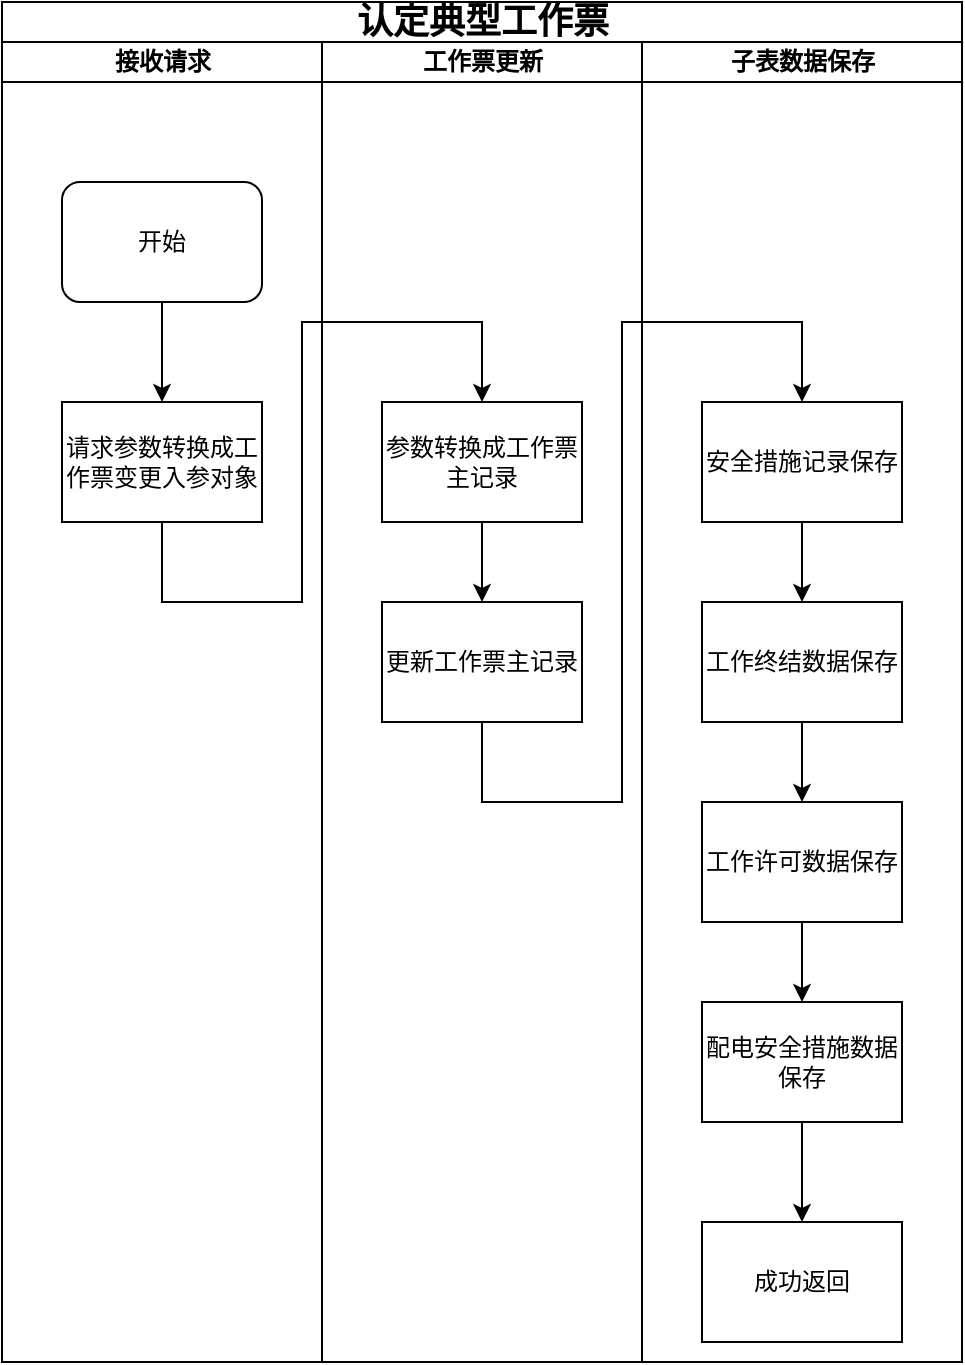 <mxfile version="26.2.13">
  <diagram name="第 1 页" id="U57tICD2CITDl4AS0cyM">
    <mxGraphModel dx="1044" dy="562" grid="1" gridSize="10" guides="1" tooltips="1" connect="1" arrows="1" fold="1" page="1" pageScale="1" pageWidth="827" pageHeight="1169" math="0" shadow="0">
      <root>
        <mxCell id="0" />
        <mxCell id="1" parent="0" />
        <mxCell id="lVtODfRwxcwSxJqgrVjz-1" value="&lt;span style=&quot;font-size: 18px;&quot;&gt;认定典型工作票&lt;/span&gt;" style="swimlane;html=1;childLayout=stackLayout;startSize=20;rounded=0;shadow=0;labelBackgroundColor=none;strokeWidth=1;fontFamily=Verdana;fontSize=8;align=center;" vertex="1" parent="1">
          <mxGeometry x="70" y="40" width="480" height="680" as="geometry" />
        </mxCell>
        <mxCell id="lVtODfRwxcwSxJqgrVjz-2" value="接收请求" style="swimlane;html=1;startSize=20;" vertex="1" parent="lVtODfRwxcwSxJqgrVjz-1">
          <mxGeometry y="20" width="160" height="660" as="geometry">
            <mxRectangle y="20" width="40" height="730" as="alternateBounds" />
          </mxGeometry>
        </mxCell>
        <mxCell id="lVtODfRwxcwSxJqgrVjz-3" value="&lt;font style=&quot;font-size: 12px;&quot;&gt;开始&lt;/font&gt;" style="rounded=1;whiteSpace=wrap;html=1;shadow=0;labelBackgroundColor=none;strokeWidth=1;fontFamily=Verdana;fontSize=8;align=center;" vertex="1" parent="lVtODfRwxcwSxJqgrVjz-2">
          <mxGeometry x="30" y="70" width="100" height="60" as="geometry" />
        </mxCell>
        <mxCell id="lVtODfRwxcwSxJqgrVjz-4" value="&lt;span style=&quot;font-size: 12px;&quot;&gt;请求参数转换成工作票变更入参对象&lt;/span&gt;" style="whiteSpace=wrap;html=1;fontSize=8;fontFamily=Verdana;rounded=0;shadow=0;labelBackgroundColor=none;strokeWidth=1;" vertex="1" parent="lVtODfRwxcwSxJqgrVjz-2">
          <mxGeometry x="30" y="180" width="100" height="60" as="geometry" />
        </mxCell>
        <mxCell id="lVtODfRwxcwSxJqgrVjz-5" style="edgeStyle=orthogonalEdgeStyle;rounded=0;orthogonalLoop=1;jettySize=auto;html=1;exitX=0.5;exitY=1;exitDx=0;exitDy=0;entryX=0.5;entryY=0;entryDx=0;entryDy=0;" edge="1" parent="lVtODfRwxcwSxJqgrVjz-2" source="lVtODfRwxcwSxJqgrVjz-3" target="lVtODfRwxcwSxJqgrVjz-4">
          <mxGeometry relative="1" as="geometry">
            <Array as="points">
              <mxPoint x="80" y="160" />
              <mxPoint x="80" y="160" />
            </Array>
          </mxGeometry>
        </mxCell>
        <mxCell id="lVtODfRwxcwSxJqgrVjz-6" value="工作票更新" style="swimlane;html=1;startSize=20;" vertex="1" parent="lVtODfRwxcwSxJqgrVjz-1">
          <mxGeometry x="160" y="20" width="160" height="660" as="geometry" />
        </mxCell>
        <mxCell id="lVtODfRwxcwSxJqgrVjz-7" style="edgeStyle=orthogonalEdgeStyle;rounded=0;orthogonalLoop=1;jettySize=auto;html=1;exitX=0.5;exitY=1;exitDx=0;exitDy=0;" edge="1" parent="lVtODfRwxcwSxJqgrVjz-6" source="lVtODfRwxcwSxJqgrVjz-8" target="lVtODfRwxcwSxJqgrVjz-9">
          <mxGeometry relative="1" as="geometry" />
        </mxCell>
        <mxCell id="lVtODfRwxcwSxJqgrVjz-8" value="&lt;span style=&quot;font-size: 12px;&quot;&gt;参数转换成工作票主记录&lt;/span&gt;" style="whiteSpace=wrap;html=1;fontSize=8;fontFamily=Verdana;rounded=0;shadow=0;labelBackgroundColor=none;strokeWidth=1;" vertex="1" parent="lVtODfRwxcwSxJqgrVjz-6">
          <mxGeometry x="30" y="180" width="100" height="60" as="geometry" />
        </mxCell>
        <mxCell id="lVtODfRwxcwSxJqgrVjz-9" value="&lt;span style=&quot;font-size: 12px;&quot;&gt;更新工作票主记录&lt;/span&gt;" style="whiteSpace=wrap;html=1;fontSize=8;fontFamily=Verdana;rounded=0;shadow=0;labelBackgroundColor=none;strokeWidth=1;" vertex="1" parent="lVtODfRwxcwSxJqgrVjz-6">
          <mxGeometry x="30" y="280" width="100" height="60" as="geometry" />
        </mxCell>
        <mxCell id="lVtODfRwxcwSxJqgrVjz-10" value="子表数据保存" style="swimlane;html=1;startSize=20;" vertex="1" parent="lVtODfRwxcwSxJqgrVjz-1">
          <mxGeometry x="320" y="20" width="160" height="660" as="geometry" />
        </mxCell>
        <mxCell id="lVtODfRwxcwSxJqgrVjz-11" style="edgeStyle=orthogonalEdgeStyle;rounded=0;orthogonalLoop=1;jettySize=auto;html=1;exitX=0.5;exitY=1;exitDx=0;exitDy=0;entryX=0.5;entryY=0;entryDx=0;entryDy=0;" edge="1" parent="lVtODfRwxcwSxJqgrVjz-10" source="lVtODfRwxcwSxJqgrVjz-12" target="lVtODfRwxcwSxJqgrVjz-16">
          <mxGeometry relative="1" as="geometry" />
        </mxCell>
        <mxCell id="lVtODfRwxcwSxJqgrVjz-12" value="&lt;span style=&quot;font-size: 12px;&quot;&gt;安全措施记录保存&lt;/span&gt;" style="whiteSpace=wrap;html=1;fontSize=8;fontFamily=Verdana;rounded=0;shadow=0;labelBackgroundColor=none;strokeWidth=1;" vertex="1" parent="lVtODfRwxcwSxJqgrVjz-10">
          <mxGeometry x="30" y="180" width="100" height="60" as="geometry" />
        </mxCell>
        <mxCell id="lVtODfRwxcwSxJqgrVjz-13" style="edgeStyle=orthogonalEdgeStyle;rounded=0;orthogonalLoop=1;jettySize=auto;html=1;exitX=0;exitY=0.5;exitDx=0;exitDy=0;entryX=0.5;entryY=0;entryDx=0;entryDy=0;" edge="1" parent="lVtODfRwxcwSxJqgrVjz-10">
          <mxGeometry relative="1" as="geometry">
            <Array as="points">
              <mxPoint x="10" y="518" />
              <mxPoint x="10" y="690" />
              <mxPoint x="80" y="690" />
            </Array>
            <mxPoint x="30" y="517.5" as="sourcePoint" />
          </mxGeometry>
        </mxCell>
        <mxCell id="lVtODfRwxcwSxJqgrVjz-14" value="&lt;font style=&quot;font-size: 10px;&quot;&gt;否&lt;/font&gt;" style="edgeLabel;html=1;align=center;verticalAlign=middle;resizable=0;points=[];" vertex="1" connectable="0" parent="lVtODfRwxcwSxJqgrVjz-13">
          <mxGeometry x="-0.909" y="-2" relative="1" as="geometry">
            <mxPoint as="offset" />
          </mxGeometry>
        </mxCell>
        <mxCell id="lVtODfRwxcwSxJqgrVjz-15" style="edgeStyle=orthogonalEdgeStyle;rounded=0;orthogonalLoop=1;jettySize=auto;html=1;exitX=0.5;exitY=1;exitDx=0;exitDy=0;" edge="1" parent="lVtODfRwxcwSxJqgrVjz-10" source="lVtODfRwxcwSxJqgrVjz-16" target="lVtODfRwxcwSxJqgrVjz-18">
          <mxGeometry relative="1" as="geometry" />
        </mxCell>
        <mxCell id="lVtODfRwxcwSxJqgrVjz-16" value="&lt;span style=&quot;font-size: 12px;&quot;&gt;工作终结数据保存&lt;/span&gt;" style="whiteSpace=wrap;html=1;fontSize=8;fontFamily=Verdana;rounded=0;shadow=0;labelBackgroundColor=none;strokeWidth=1;" vertex="1" parent="lVtODfRwxcwSxJqgrVjz-10">
          <mxGeometry x="30" y="280" width="100" height="60" as="geometry" />
        </mxCell>
        <mxCell id="lVtODfRwxcwSxJqgrVjz-17" style="edgeStyle=orthogonalEdgeStyle;rounded=0;orthogonalLoop=1;jettySize=auto;html=1;exitX=0.5;exitY=1;exitDx=0;exitDy=0;entryX=0.5;entryY=0;entryDx=0;entryDy=0;" edge="1" parent="lVtODfRwxcwSxJqgrVjz-10" source="lVtODfRwxcwSxJqgrVjz-18" target="lVtODfRwxcwSxJqgrVjz-20">
          <mxGeometry relative="1" as="geometry" />
        </mxCell>
        <mxCell id="lVtODfRwxcwSxJqgrVjz-18" value="&lt;span style=&quot;font-size: 12px;&quot;&gt;工作许可数据保存&lt;/span&gt;" style="whiteSpace=wrap;html=1;fontSize=8;fontFamily=Verdana;rounded=0;shadow=0;labelBackgroundColor=none;strokeWidth=1;" vertex="1" parent="lVtODfRwxcwSxJqgrVjz-10">
          <mxGeometry x="30" y="380" width="100" height="60" as="geometry" />
        </mxCell>
        <mxCell id="lVtODfRwxcwSxJqgrVjz-19" style="edgeStyle=orthogonalEdgeStyle;rounded=0;orthogonalLoop=1;jettySize=auto;html=1;exitX=0.5;exitY=1;exitDx=0;exitDy=0;entryX=0.5;entryY=0;entryDx=0;entryDy=0;" edge="1" parent="lVtODfRwxcwSxJqgrVjz-10" source="lVtODfRwxcwSxJqgrVjz-20" target="lVtODfRwxcwSxJqgrVjz-21">
          <mxGeometry relative="1" as="geometry" />
        </mxCell>
        <mxCell id="lVtODfRwxcwSxJqgrVjz-20" value="&lt;span style=&quot;font-size: 12px;&quot;&gt;配电安全措施数据保存&lt;/span&gt;" style="whiteSpace=wrap;html=1;fontSize=8;fontFamily=Verdana;rounded=0;shadow=0;labelBackgroundColor=none;strokeWidth=1;" vertex="1" parent="lVtODfRwxcwSxJqgrVjz-10">
          <mxGeometry x="30" y="480" width="100" height="60" as="geometry" />
        </mxCell>
        <mxCell id="lVtODfRwxcwSxJqgrVjz-21" value="&lt;span style=&quot;font-size: 12px;&quot;&gt;成功返回&lt;/span&gt;" style="whiteSpace=wrap;html=1;fontSize=8;fontFamily=Verdana;rounded=0;shadow=0;labelBackgroundColor=none;strokeWidth=1;" vertex="1" parent="lVtODfRwxcwSxJqgrVjz-10">
          <mxGeometry x="30" y="590" width="100" height="60" as="geometry" />
        </mxCell>
        <mxCell id="lVtODfRwxcwSxJqgrVjz-22" style="edgeStyle=orthogonalEdgeStyle;rounded=0;orthogonalLoop=1;jettySize=auto;html=1;exitX=0.5;exitY=1;exitDx=0;exitDy=0;entryX=0.5;entryY=0;entryDx=0;entryDy=0;" edge="1" parent="lVtODfRwxcwSxJqgrVjz-1" source="lVtODfRwxcwSxJqgrVjz-9" target="lVtODfRwxcwSxJqgrVjz-12">
          <mxGeometry relative="1" as="geometry">
            <Array as="points">
              <mxPoint x="240" y="400" />
              <mxPoint x="310" y="400" />
              <mxPoint x="310" y="160" />
              <mxPoint x="400" y="160" />
            </Array>
          </mxGeometry>
        </mxCell>
        <mxCell id="lVtODfRwxcwSxJqgrVjz-23" style="edgeStyle=orthogonalEdgeStyle;rounded=0;orthogonalLoop=1;jettySize=auto;html=1;exitX=0.5;exitY=1;exitDx=0;exitDy=0;entryX=0.5;entryY=0;entryDx=0;entryDy=0;" edge="1" parent="lVtODfRwxcwSxJqgrVjz-1" source="lVtODfRwxcwSxJqgrVjz-4" target="lVtODfRwxcwSxJqgrVjz-8">
          <mxGeometry relative="1" as="geometry">
            <Array as="points">
              <mxPoint x="80" y="300" />
              <mxPoint x="150" y="300" />
              <mxPoint x="150" y="160" />
              <mxPoint x="240" y="160" />
            </Array>
          </mxGeometry>
        </mxCell>
      </root>
    </mxGraphModel>
  </diagram>
</mxfile>
